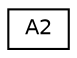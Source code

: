 digraph "Graphical Class Hierarchy"
{
  edge [fontname="Helvetica",fontsize="10",labelfontname="Helvetica",labelfontsize="10"];
  node [fontname="Helvetica",fontsize="10",shape=record];
  rankdir="LR";
  Node0 [label="A2",height=0.2,width=0.4,color="black", fillcolor="white", style="filled",URL="$struct_a2.html"];
}
